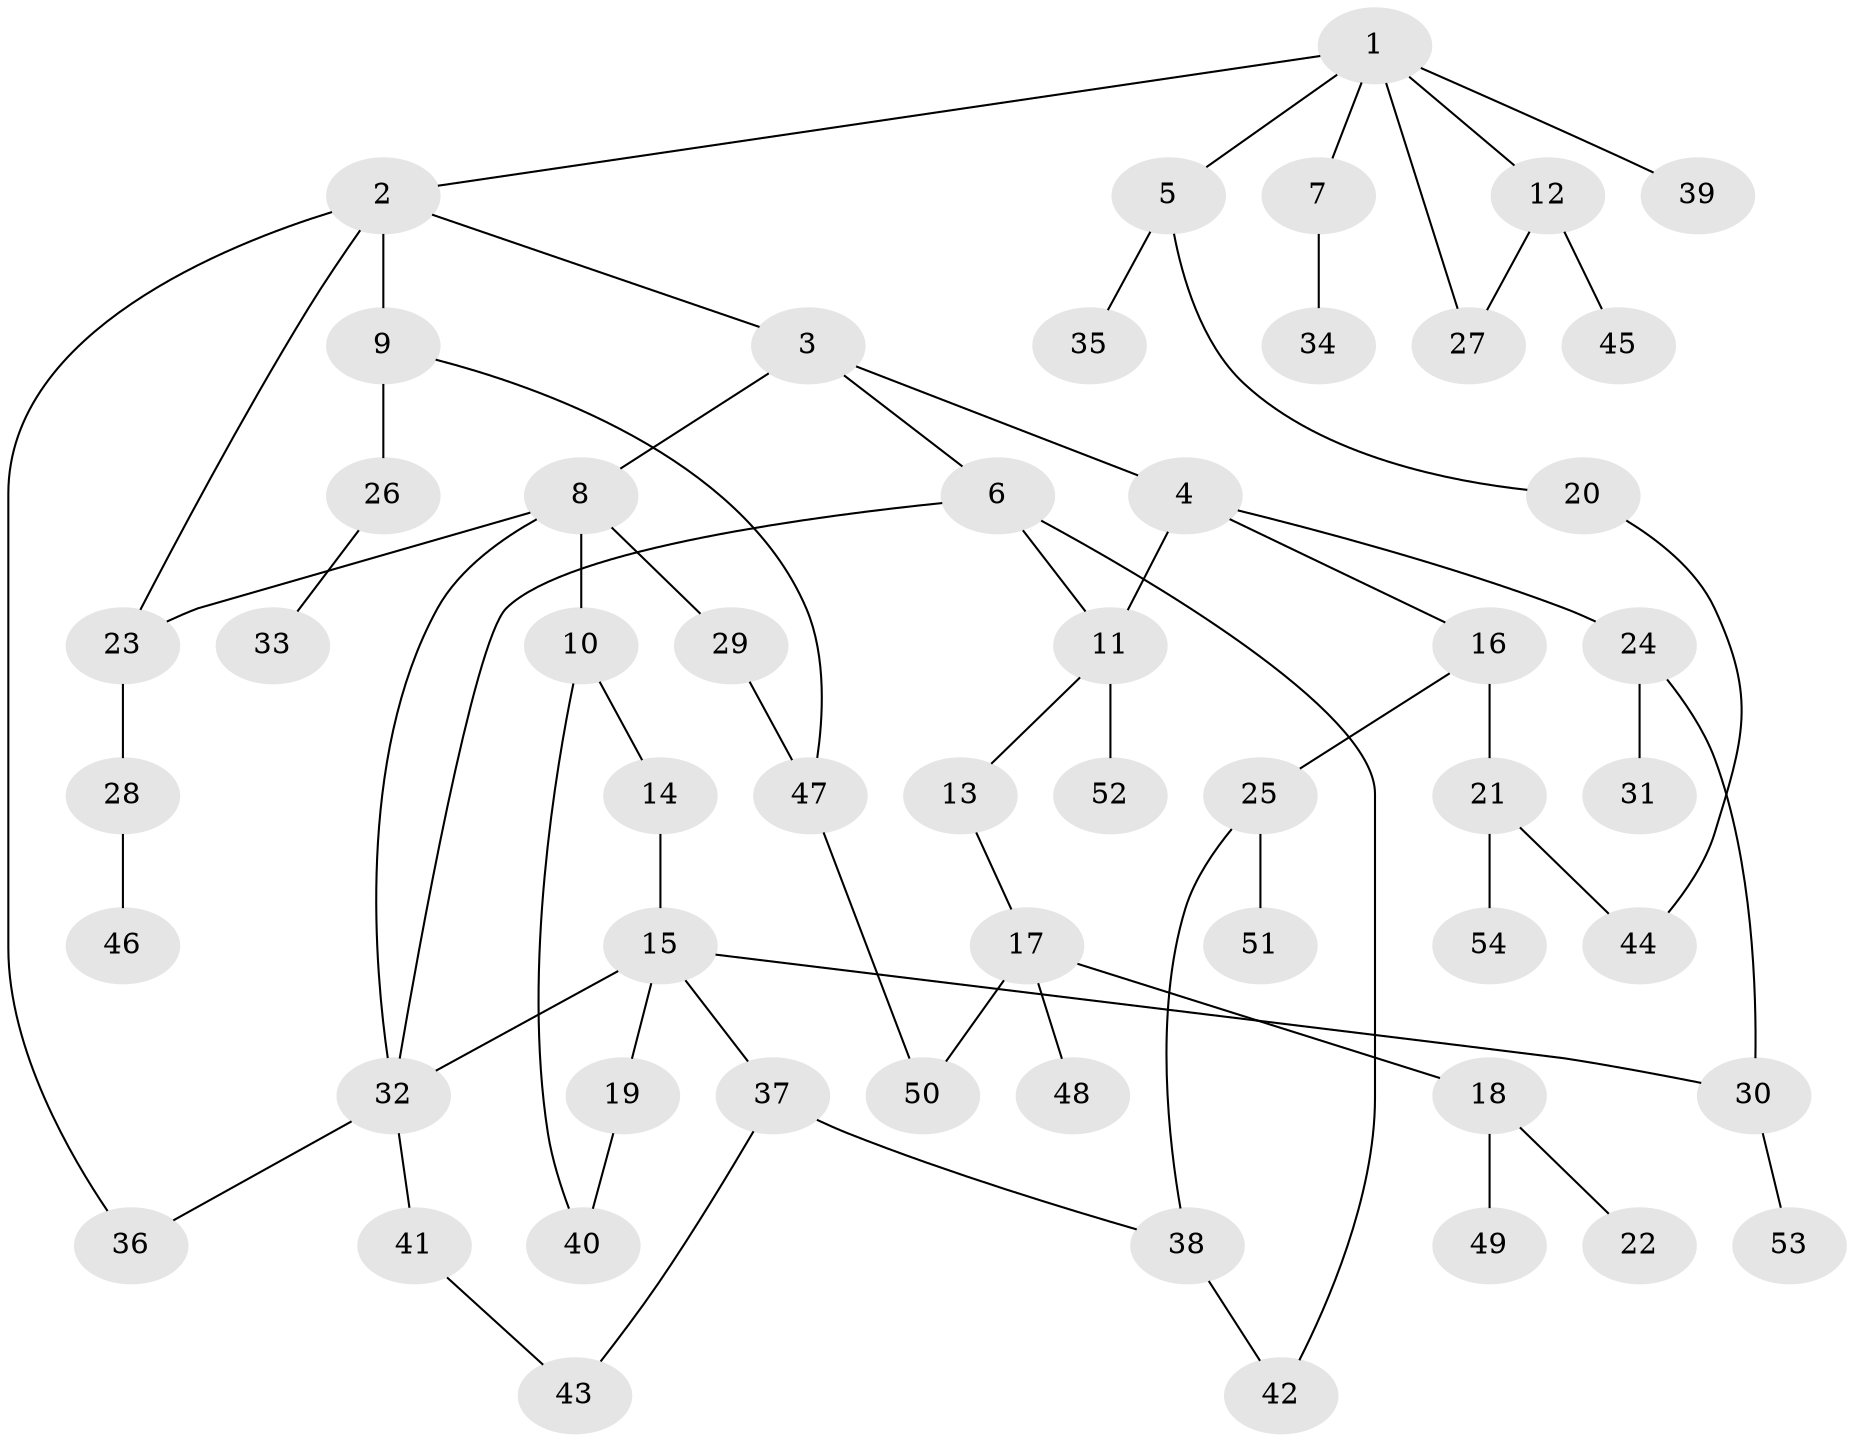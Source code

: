 // Generated by graph-tools (version 1.1) at 2025/42/03/09/25 04:42:50]
// undirected, 54 vertices, 67 edges
graph export_dot {
graph [start="1"]
  node [color=gray90,style=filled];
  1;
  2;
  3;
  4;
  5;
  6;
  7;
  8;
  9;
  10;
  11;
  12;
  13;
  14;
  15;
  16;
  17;
  18;
  19;
  20;
  21;
  22;
  23;
  24;
  25;
  26;
  27;
  28;
  29;
  30;
  31;
  32;
  33;
  34;
  35;
  36;
  37;
  38;
  39;
  40;
  41;
  42;
  43;
  44;
  45;
  46;
  47;
  48;
  49;
  50;
  51;
  52;
  53;
  54;
  1 -- 2;
  1 -- 5;
  1 -- 7;
  1 -- 12;
  1 -- 39;
  1 -- 27;
  2 -- 3;
  2 -- 9;
  2 -- 36;
  2 -- 23;
  3 -- 4;
  3 -- 6;
  3 -- 8;
  4 -- 16;
  4 -- 24;
  4 -- 11;
  5 -- 20;
  5 -- 35;
  6 -- 11;
  6 -- 42;
  6 -- 32;
  7 -- 34;
  8 -- 10;
  8 -- 23;
  8 -- 29;
  8 -- 32;
  9 -- 26;
  9 -- 47;
  10 -- 14;
  10 -- 40;
  11 -- 13;
  11 -- 52;
  12 -- 27;
  12 -- 45;
  13 -- 17;
  14 -- 15;
  15 -- 19;
  15 -- 37;
  15 -- 32;
  15 -- 30;
  16 -- 21;
  16 -- 25;
  17 -- 18;
  17 -- 48;
  17 -- 50;
  18 -- 22;
  18 -- 49;
  19 -- 40;
  20 -- 44;
  21 -- 44;
  21 -- 54;
  23 -- 28;
  24 -- 30;
  24 -- 31;
  25 -- 38;
  25 -- 51;
  26 -- 33;
  28 -- 46;
  29 -- 47;
  30 -- 53;
  32 -- 41;
  32 -- 36;
  37 -- 38;
  37 -- 43;
  38 -- 42;
  41 -- 43;
  47 -- 50;
}
